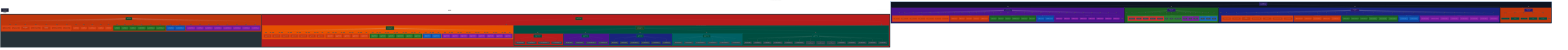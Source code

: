 ---
config:
  theme: neo-dark
  layout: dagre
  htmlLabels: true
  markdownAutoWrap: true
id: ee3114f7-6c54-4dcc-a315-24c20d9a7d28
title: dave.io KV Store Structure & Key Hierarchy
---
flowchart TD
    %% Root KV Store
    ROOT[["🗄️ **Cloudflare KV Store**<br/>_Complete initialization structure_<br/>**Source:** _init.yaml"]]

    %% YAML Anchors Section
    subgraph YAML_ANCHORS["🔗 YAML Anchors (_anchors) - Template Definitions"]
        direction TB

        ANCHORS_ROOT["`**_anchors**
        _YAML anchor definitions only_
        **Excluded from direct output**`"]

        subgraph REDIRECTS_ANCHOR["📍 &redirects Anchor Template"]
            direction TB
            REDIRECTS_ANCHOR_DEF["`**&redirects**
            _Redirect URL mappings template_`"]

            %% Social Media Redirects
            subgraph SOCIAL_REDIRECTS["👥 Social Media Redirects"]
                BLUESKY_R["`**bluesky:** https://bsky.app/profile/dave.io`"]
                BSKY_R["`**bsky:** https://dave.io/go/bluesky`"]
                FACEBOOK_R["`**facebook:** https://facebook.com/dave.io`"]
                INSTAGRAM_R["`**instagram:** https://instagram.com/daveio`"]
                LINKEDIN_R["`**linkedin:** https://linkedin.com/in/dcwilliams`"]
                MASTODON_R["`**mastodon:** https://basilisk.gallery/@dave`"]
                THREADS_R["`**threads:** https://threads.com/@daveio`"]
                TUMBLR_R["`**tumblr:** https://tumblr.com/blog/daveio`"]
            end

            %% Developer Platform Redirects
            subgraph DEV_REDIRECTS["💻 Developer Platform Redirects"]
                GITHUB_R["`**github:** https://github.com/daveio`"]
                SOUNDCLOUD_R["`**soundcloud:** https://soundcloud.com/davedotio`"]
            end

            %% Content & Blog Redirects
            subgraph CONTENT_REDIRECTS["📝 Content & Documentation Redirects"]
                BLOG_R["`**blog:** https://blog.dave.io`"]
                BLIT_R["`**blit:** https://notes.dave.io/blit`"]
                CV_R["`**cv:** https://notes.dave.io/cv`"]
                DREAMWIDTH_R["`**dreamwidth:** https://daveio.dreamwidth.org`"]
                JOURNAL_R["`**journal:** https://dave.io/go/dreamwidth`"]
                TODO_R["`**todo:** https://daveio.notion.site/185b...`"]
            end

            %% Security & Crypto Redirects
            subgraph CRYPTO_REDIRECTS["🔐 Cryptography & Security Redirects"]
                GNUPG_R["`**gnupg:** https://dave.io/go/key`"]
                GPG_R["`**gpg:** https://dave.io/go/key`"]
                KEY_R["`**key:** https://keyoxide.org/729A7F...`"]
                PGP_R["`**pgp:** https://dave.io/go/key`"]
                PUBLIC_KEY_R["`**public-key:** https://dave.io/go/key`"]
            end

            %% Specialized Content Redirects
            subgraph SPECIAL_REDIRECTS["🎯 Specialized Content Redirects"]
                FETLIFE_R["`**fetlife:** https://fetlife.com/users/22725`"]
                PILLOWFORT_R["`**pillowfort:** https://pillowfort.social/daveio`"]
                NERD_FONTS_R["`**nerd-fonts:** https://files.dave.io/nerd-fonts.zip`"]
                SEXMAP_R["`**sexmap:** https://humansexmap.com/showmap...`"]
                THESE_DAYS_R["`**these-days:** https://customer-scrk7cl14o51h5z9...`"]
                WAT_R["`**wat:** https://destroyallsoftware.com/talks/wat`"]
                RADIO_R["`**radio:** https://qrz.com/db/M6LNS`"]
            end
        end

        subgraph ZERO_METRICS_ANCHOR["📊 &zero_metrics Anchor Template"]
            direction TB
            ZERO_METRICS_DEF["`**&zero_metrics**
            _Empty metrics template initialization_`"]

            subgraph ZERO_COUNTERS["🔢 Zero Counter Structure"]
                ZERO_OK["`**ok:** 0`"]
                ZERO_ERROR["`**error:** 0`"]

                subgraph ZERO_TIMES["⏰ Time Tracking Zeros"]
                    ZERO_LAST_HIT["`**last-hit:** 0`"]
                    ZERO_LAST_ERROR["`**last-error:** 0`"]
                    ZERO_LAST_OK["`**last-ok:** 0`"]
                end

                subgraph ZERO_VISITOR["👥 Visitor Classification Zeros"]
                    ZERO_HUMAN["`**human:** 0`"]
                    ZERO_BOT["`**bot:** 0`"]
                    ZERO_UNKNOWN["`**unknown:** 0`"]
                end

                subgraph ZERO_HTTP_GROUPS["🌐 HTTP Status Group Zeros"]
                    ZERO_1XX["`**1xx:** 0 _Informational_`"]
                    ZERO_2XX["`**2xx:** 0 _Success_`"]
                    ZERO_3XX["`**3xx:** 0 _Redirection_`"]
                    ZERO_4XX["`**4xx:** 0 _Client Error_`"]
                    ZERO_5XX["`**5xx:** 0 _Server Error_`"]
                end

                ZERO_STATUS["`**status:** {} _Empty object_`"]
            end
        end

        subgraph RESOURCE_METRICS_ANCHOR["🛠️ &resource_metrics Anchor Template"]
            direction TB
            RESOURCE_METRICS_DEF["`**&resource_metrics**
            _Common API resources with zero counters_`"]

            RESOURCE_GO["`**go:** *zero_metrics _/go redirects_`"]
            RESOURCE_INTERNAL["`**internal:** *zero_metrics _/api/internal_`"]
            RESOURCE_AI["`**ai:** *zero_metrics _/api/ai_`"]
            RESOURCE_TOKENS["`**tokens:** *zero_metrics _/api/tokens_`"]
            RESOURCE_DASHBOARD["`**dashboard:** *zero_metrics _/api/dashboard_`"]
        end

        subgraph REDIRECT_METRICS_ANCHOR["📍 &redirect_metrics Anchor Template"]
            direction TB
            REDIRECT_METRICS_DEF["`**&redirect_metrics**
            _All redirects with zero counters_`"]

            subgraph REDIRECT_ZERO_SOCIAL["👥 Social Media Redirect Zeros"]
                RZ_BLUESKY["`**bluesky:** *zero_metrics`"]
                RZ_BSKY["`**bsky:** *zero_metrics`"]
                RZ_FACEBOOK["`**facebook:** *zero_metrics`"]
                RZ_INSTAGRAM["`**instagram:** *zero_metrics`"]
                RZ_LINKEDIN["`**linkedin:** *zero_metrics`"]
                RZ_MASTODON["`**mastodon:** *zero_metrics`"]
                RZ_THREADS["`**threads:** *zero_metrics`"]
                RZ_TUMBLR["`**tumblr:** *zero_metrics`"]
            end

            subgraph REDIRECT_ZERO_DEV["💻 Developer Platform Redirect Zeros"]
                RZ_GITHUB["`**github:** *zero_metrics`"]
                RZ_SOUNDCLOUD["`**soundcloud:** *zero_metrics`"]
            end

            subgraph REDIRECT_ZERO_CONTENT["📝 Content Redirect Zeros"]
                RZ_BLOG["`**blog:** *zero_metrics`"]
                RZ_BLIT["`**blit:** *zero_metrics`"]
                RZ_CV["`**cv:** *zero_metrics`"]
                RZ_DREAMWIDTH["`**dreamwidth:** *zero_metrics`"]
                RZ_JOURNAL["`**journal:** *zero_metrics`"]
                RZ_TODO["`**todo:** *zero_metrics`"]
            end

            subgraph REDIRECT_ZERO_CRYPTO["🔐 Crypto Redirect Zeros"]
                RZ_GNUPG["`**gnupg:** *zero_metrics`"]
                RZ_GPG["`**gpg:** *zero_metrics`"]
                RZ_KEY["`**key:** *zero_metrics`"]
                RZ_PGP["`**pgp:** *zero_metrics`"]
                RZ_PUBLIC_KEY["`**public-key:** *zero_metrics`"]
            end

            subgraph REDIRECT_ZERO_SPECIAL["🎯 Specialized Redirect Zeros"]
                RZ_FETLIFE["`**fetlife:** *zero_metrics`"]
                RZ_PILLOWFORT["`**pillowfort:** *zero_metrics`"]
                RZ_NERD_FONTS["`**nerd-fonts:** *zero_metrics`"]
                RZ_SEXMAP["`**sexmap:** *zero_metrics`"]
                RZ_THESE_DAYS["`**these-days:** *zero_metrics`"]
                RZ_WAT["`**wat:** *zero_metrics`"]
                RZ_RADIO["`**radio:** *zero_metrics`"]
            end
        end
    end

    %% Main KV Data Structure
    subgraph KV_DATA["🗄️ KV Data Structure - Actual Storage Keys"]
        direction TB

        subgraph METRICS_STRUCTURE["📊 metrics: - Top-level Metrics Structure"]
            direction TB
            METRICS_BASE["`**metrics**
            _Top-level worker metrics_
            **Inherits:** <<*zero_metrics`"]

            subgraph METRICS_RESOURCES["🛠️ metrics:resources - Resource-Specific Metrics"]
                direction TB
                METRICS_RESOURCES_BASE["`**metrics:resources**
                _Resource-specific metrics container_
                **Inherits:** *resource_metrics`"]

                subgraph GO_RESOURCE_METRICS["📍 /go Resource Metrics"]
                    GO_METRICS["`**metrics:resources:go**
                    _/go endpoint metrics_
                    **Structure:** *zero_metrics`"]
                    GO_HIT_OK["`**metrics:resources:go:hit:ok**
                    _Successful /go requests_`"]
                    GO_HIT_ERROR["`**metrics:resources:go:hit:error**
                    _Failed /go requests_`"]
                    GO_HIT_TOTAL["`**metrics:resources:go:hit:total**
                    _Total /go requests_`"]
                    GO_VISITOR_HUMAN["`**metrics:resources:go:visitor:human**
                    _Human visitors to /go_`"]
                    GO_VISITOR_BOT["`**metrics:resources:go:visitor:bot**
                    _Bot visitors to /go_`"]
                    GO_VISITOR_UNKNOWN["`**metrics:resources:go:visitor:unknown**
                    _Unknown visitors to /go_`"]
                    GO_TIMES_LAST_HIT["`**metrics:resources:go:times:last-hit**
                    _Last /go access timestamp_`"]
                    GO_TIMES_LAST_OK["`**metrics:resources:go:times:last-ok**
                    _Last successful /go timestamp_`"]
                    GO_TIMES_LAST_ERROR["`**metrics:resources:go:times:last-error**
                    _Last /go error timestamp_`"]
                    GO_GROUP_1XX["`**metrics:resources:go:group:1xx**
                    _1xx responses from /go_`"]
                    GO_GROUP_2XX["`**metrics:resources:go:group:2xx**
                    _2xx responses from /go_`"]
                    GO_GROUP_3XX["`**metrics:resources:go:group:3xx**
                    _3xx responses from /go_`"]
                    GO_GROUP_4XX["`**metrics:resources:go:group:4xx**
                    _4xx responses from /go_`"]
                    GO_GROUP_5XX["`**metrics:resources:go:group:5xx**
                    _5xx responses from /go_`"]
                end

                subgraph INTERNAL_RESOURCE_METRICS["🔧 /api/internal Resource Metrics"]
                    INTERNAL_METRICS["`**metrics:resources:internal**
                    _/api/internal endpoint metrics_
                    **Structure:** *zero_metrics`"]
                    INTERNAL_HIT_OK["`**metrics:resources:internal:hit:ok**
                    _Successful internal API requests_`"]
                    INTERNAL_HIT_ERROR["`**metrics:resources:internal:hit:error**
                    _Failed internal API requests_`"]
                    INTERNAL_AUTH_SUCCESS["`**metrics:resources:internal:auth:succeeded**
                    _Successful internal API auth_`"]
                    INTERNAL_AUTH_FAILED["`**metrics:resources:internal:auth:failed**
                    _Failed internal API auth_`"]
                    INTERNAL_VISITOR_HUMAN["`**metrics:resources:internal:visitor:human**
                    _Human users of internal API_`"]
                    INTERNAL_VISITOR_BOT["`**metrics:resources:internal:visitor:bot**
                    _Bot access to internal API_`"]
                end

                subgraph AI_RESOURCE_METRICS["🤖 /api/ai Resource Metrics"]
                    AI_METRICS["`**metrics:resources:ai**
                    _/api/ai endpoint metrics_
                    **Structure:** *zero_metrics`"]
                    AI_HIT_OK["`**metrics:resources:ai:hit:ok**
                    _Successful AI API requests_`"]
                    AI_HIT_ERROR["`**metrics:resources:ai:hit:error**
                    _Failed AI API requests_`"]
                    AI_AUTH_SUCCESS["`**metrics:resources:ai:auth:succeeded**
                    _Successful AI API auth_`"]
                    AI_AUTH_FAILED["`**metrics:resources:ai:auth:failed**
                    _Failed AI API auth_`"]
                    AI_VISITOR_HUMAN["`**metrics:resources:ai:visitor:human**
                    _Human AI API usage_`"]
                    AI_VISITOR_BOT["`**metrics:resources:ai:visitor:bot**
                    _Bot AI API usage_`"]
                end

                subgraph TOKENS_RESOURCE_METRICS["🎫 /api/tokens Resource Metrics"]
                    TOKENS_METRICS["`**metrics:resources:tokens**
                    _/api/tokens endpoint metrics_
                    **Structure:** *zero_metrics`"]
                    TOKENS_HIT_OK["`**metrics:resources:tokens:hit:ok**
                    _Successful token API requests_`"]
                    TOKENS_HIT_ERROR["`**metrics:resources:tokens:hit:error**
                    _Failed token API requests_`"]
                    TOKENS_AUTH_SUCCESS["`**metrics:resources:tokens:auth:succeeded**
                    _Successful token API auth_`"]
                    TOKENS_AUTH_FAILED["`**metrics:resources:tokens:auth:failed**
                    _Failed token API auth_`"]
                end

                subgraph DASHBOARD_RESOURCE_METRICS["📊 /api/dashboard Resource Metrics"]
                    DASHBOARD_METRICS["`**metrics:resources:dashboard**
                    _/api/dashboard endpoint metrics_
                    **Structure:** *zero_metrics`"]
                    DASHBOARD_HIT_OK["`**metrics:resources:dashboard:hit:ok**
                    _Successful dashboard requests_`"]
                    DASHBOARD_HIT_ERROR["`**metrics:resources:dashboard:hit:error**
                    _Failed dashboard requests_`"]
                    DASHBOARD_AUTH_SUCCESS["`**metrics:resources:dashboard:auth:succeeded**
                    _Successful dashboard auth_`"]
                    DASHBOARD_AUTH_FAILED["`**metrics:resources:dashboard:auth:failed**
                    _Failed dashboard auth_`"]
                end
            end

            subgraph REDIRECT_METRICS_STRUCTURE["📍 metrics:redirect - Redirect-Specific Metrics"]
                direction TB
                REDIRECT_METRICS_BASE["`**metrics:redirect**
                _Redirect-specific metrics container_
                **Inherits:** *redirect_metrics`"]

                subgraph REDIRECT_SOCIAL_METRICS["👥 Social Media Redirect Metrics"]
                    REDIRECT_BLUESKY_M["`**metrics:redirect:bluesky**
                    _Bluesky redirect hit count_
                    **Structure:** *zero_metrics`"]
                    REDIRECT_BSKY_M["`**metrics:redirect:bsky**
                    _Bsky redirect hit count_
                    **Structure:** *zero_metrics`"]
                    REDIRECT_FACEBOOK_M["`**metrics:redirect:facebook**
                    _Facebook redirect hit count_
                    **Structure:** *zero_metrics`"]
                    REDIRECT_INSTAGRAM_M["`**metrics:redirect:instagram**
                    _Instagram redirect hit count_
                    **Structure:** *zero_metrics`"]
                    REDIRECT_LINKEDIN_M["`**metrics:redirect:linkedin**
                    _LinkedIn redirect hit count_
                    **Structure:** *zero_metrics`"]
                    REDIRECT_MASTODON_M["`**metrics:redirect:mastodon**
                    _Mastodon redirect hit count_
                    **Structure:** *zero_metrics`"]
                    REDIRECT_THREADS_M["`**metrics:redirect:threads**
                    _Threads redirect hit count_
                    **Structure:** *zero_metrics`"]
                    REDIRECT_TUMBLR_M["`**metrics:redirect:tumblr**
                    _Tumblr redirect hit count_
                    **Structure:** *zero_metrics`"]
                end

                subgraph REDIRECT_DEV_METRICS["💻 Developer Platform Redirect Metrics"]
                    REDIRECT_GITHUB_M["`**metrics:redirect:github**
                    _GitHub redirect hit count_
                    **Structure:** *zero_metrics`"]
                    REDIRECT_SOUNDCLOUD_M["`**metrics:redirect:soundcloud**
                    _SoundCloud redirect hit count_
                    **Structure:** *zero_metrics`"]
                end

                subgraph REDIRECT_CONTENT_METRICS["📝 Content Redirect Metrics"]
                    REDIRECT_BLOG_M["`**metrics:redirect:blog**
                    _Blog redirect hit count_
                    **Structure:** *zero_metrics`"]
                    REDIRECT_BLIT_M["`**metrics:redirect:blit**
                    _Blit redirect hit count_
                    **Structure:** *zero_metrics`"]
                    REDIRECT_CV_M["`**metrics:redirect:cv**
                    _CV redirect hit count_
                    **Structure:** *zero_metrics`"]
                    REDIRECT_DREAMWIDTH_M["`**metrics:redirect:dreamwidth**
                    _Dreamwidth redirect hit count_
                    **Structure:** *zero_metrics`"]
                    REDIRECT_JOURNAL_M["`**metrics:redirect:journal**
                    _Journal redirect hit count_
                    **Structure:** *zero_metrics`"]
                    REDIRECT_TODO_M["`**metrics:redirect:todo**
                    _Todo redirect hit count_
                    **Structure:** *zero_metrics`"]
                end

                subgraph REDIRECT_CRYPTO_METRICS["🔐 Crypto Redirect Metrics"]
                    REDIRECT_GNUPG_M["`**metrics:redirect:gnupg**
                    _GnuPG redirect hit count_
                    **Structure:** *zero_metrics`"]
                    REDIRECT_GPG_M["`**metrics:redirect:gpg**
                    _GPG redirect hit count_
                    **Structure:** *zero_metrics`"]
                    REDIRECT_KEY_M["`**metrics:redirect:key**
                    _Key redirect hit count_
                    **Structure:** *zero_metrics`"]
                    REDIRECT_PGP_M["`**metrics:redirect:pgp**
                    _PGP redirect hit count_
                    **Structure:** *zero_metrics`"]
                    REDIRECT_PUBLIC_KEY_M["`**metrics:redirect:public-key**
                    _Public key redirect hit count_
                    **Structure:** *zero_metrics`"]
                end

                subgraph REDIRECT_SPECIAL_METRICS["🎯 Specialized Redirect Metrics"]
                    REDIRECT_FETLIFE_M["`**metrics:redirect:fetlife**
                    _FetLife redirect hit count_
                    **Structure:** *zero_metrics`"]
                    REDIRECT_PILLOWFORT_M["`**metrics:redirect:pillowfort**
                    _Pillowfort redirect hit count_
                    **Structure:** *zero_metrics`"]
                    REDIRECT_NERD_FONTS_M["`**metrics:redirect:nerd-fonts**
                    _Nerd Fonts redirect hit count_
                    **Structure:** *zero_metrics`"]
                    REDIRECT_SEXMAP_M["`**metrics:redirect:sexmap**
                    _Sexmap redirect hit count_
                    **Structure:** *zero_metrics`"]
                    REDIRECT_THESE_DAYS_M["`**metrics:redirect:these-days**
                    _These Days redirect hit count_
                    **Structure:** *zero_metrics`"]
                    REDIRECT_WAT_M["`**metrics:redirect:wat**
                    _WAT redirect hit count_
                    **Structure:** *zero_metrics`"]
                    REDIRECT_RADIO_M["`**metrics:redirect:radio**
                    _Radio redirect hit count_
                    **Structure:** *zero_metrics`"]
                end
            end
        end

        subgraph REDIRECT_STRUCTURE["📍 redirect: - URL Redirect Mappings"]
            direction TB
            REDIRECT_BASE["`**redirect**
            _URL redirect mappings_
            **Inherits:** *redirects`"]

            subgraph ACTUAL_SOCIAL_REDIRECTS["👥 Active Social Media Redirects"]
                A_BLUESKY["`**redirect:bluesky**
                https://bsky.app/profile/dave.io`"]
                A_BSKY["`**redirect:bsky**
                https://dave.io/go/bluesky`"]
                A_FACEBOOK["`**redirect:facebook**
                https://facebook.com/dave.io`"]
                A_INSTAGRAM["`**redirect:instagram**
                https://instagram.com/daveio`"]
                A_LINKEDIN["`**redirect:linkedin**
                https://linkedin.com/in/dcwilliams`"]
                A_MASTODON["`**redirect:mastodon**
                https://basilisk.gallery/@dave`"]
                A_THREADS["`**redirect:threads**
                https://threads.com/@daveio`"]
                A_TUMBLR["`**redirect:tumblr**
                https://tumblr.com/blog/daveio`"]
            end

            subgraph ACTUAL_DEV_REDIRECTS["💻 Active Developer Platform Redirects"]
                A_GITHUB["`**redirect:github**
                https://github.com/daveio`"]
                A_SOUNDCLOUD["`**redirect:soundcloud**
                https://soundcloud.com/davedotio`"]
            end

            subgraph ACTUAL_CONTENT_REDIRECTS["📝 Active Content Redirects"]
                A_BLOG["`**redirect:blog**
                https://blog.dave.io`"]
                A_BLIT["`**redirect:blit**
                https://notes.dave.io/blit`"]
                A_CV["`**redirect:cv**
                https://notes.dave.io/cv`"]
                A_DREAMWIDTH["`**redirect:dreamwidth**
                https://daveio.dreamwidth.org`"]
                A_JOURNAL["`**redirect:journal**
                https://dave.io/go/dreamwidth`"]
                A_TODO["`**redirect:todo**
                https://daveio.notion.site/185b...`"]
            end

            subgraph ACTUAL_CRYPTO_REDIRECTS["🔐 Active Crypto Redirects"]
                A_GNUPG["`**redirect:gnupg**
                https://dave.io/go/key`"]
                A_GPG["`**redirect:gpg**
                https://dave.io/go/key`"]
                A_KEY["`**redirect:key**
                https://keyoxide.org/729A7F...`"]
                A_PGP["`**redirect:pgp**
                https://dave.io/go/key`"]
                A_PUBLIC_KEY["`**redirect:public-key**
                https://dave.io/go/key`"]
            end

            subgraph ACTUAL_SPECIAL_REDIRECTS["🎯 Active Specialized Redirects"]
                A_FETLIFE["`**redirect:fetlife**
                https://fetlife.com/users/22725`"]
                A_PILLOWFORT["`**redirect:pillowfort**
                https://pillowfort.social/daveio`"]
                A_NERD_FONTS["`**redirect:nerd-fonts**
                https://files.dave.io/nerd-fonts.zip`"]
                A_SEXMAP["`**redirect:sexmap**
                https://humansexmap.com/showmap...`"]
                A_THESE_DAYS["`**redirect:these-days**
                https://customer-scrk7cl14o51h5z9...`"]
                A_WAT["`**redirect:wat**
                https://destroyallsoftware.com/talks/wat`"]
                A_RADIO["`**redirect:radio**
                https://qrz.com/db/M6LNS`"]
            end
        end
    end

    %% Root Connections
    ROOT -->|"`defines structure`"| YAML_ANCHORS
    ROOT -->|"`implements data`"| KV_DATA

    %% YAML Anchor Connections
    ANCHORS_ROOT -->|"`contains`"| REDIRECTS_ANCHOR_DEF
    ANCHORS_ROOT -->|"`contains`"| ZERO_METRICS_DEF
    ANCHORS_ROOT -->|"`contains`"| RESOURCE_METRICS_DEF
    ANCHORS_ROOT -->|"`contains`"| REDIRECT_METRICS_DEF

    %% Redirect Anchor Details
    REDIRECTS_ANCHOR_DEF -->|"`defines`"| BLUESKY_R
    REDIRECTS_ANCHOR_DEF -->|"`defines`"| BSKY_R
    REDIRECTS_ANCHOR_DEF -->|"`defines`"| FACEBOOK_R
    REDIRECTS_ANCHOR_DEF -->|"`defines`"| INSTAGRAM_R
    REDIRECTS_ANCHOR_DEF -->|"`defines`"| LINKEDIN_R
    REDIRECTS_ANCHOR_DEF -->|"`defines`"| MASTODON_R
    REDIRECTS_ANCHOR_DEF -->|"`defines`"| THREADS_R
    REDIRECTS_ANCHOR_DEF -->|"`defines`"| TUMBLR_R
    REDIRECTS_ANCHOR_DEF -->|"`defines`"| GITHUB_R
    REDIRECTS_ANCHOR_DEF -->|"`defines`"| SOUNDCLOUD_R
    REDIRECTS_ANCHOR_DEF -->|"`defines`"| BLOG_R
    REDIRECTS_ANCHOR_DEF -->|"`defines`"| BLIT_R
    REDIRECTS_ANCHOR_DEF -->|"`defines`"| CV_R
    REDIRECTS_ANCHOR_DEF -->|"`defines`"| DREAMWIDTH_R
    REDIRECTS_ANCHOR_DEF -->|"`defines`"| JOURNAL_R
    REDIRECTS_ANCHOR_DEF -->|"`defines`"| TODO_R
    REDIRECTS_ANCHOR_DEF -->|"`defines`"| GNUPG_R
    REDIRECTS_ANCHOR_DEF -->|"`defines`"| GPG_R
    REDIRECTS_ANCHOR_DEF -->|"`defines`"| KEY_R
    REDIRECTS_ANCHOR_DEF -->|"`defines`"| PGP_R
    REDIRECTS_ANCHOR_DEF -->|"`defines`"| PUBLIC_KEY_R
    REDIRECTS_ANCHOR_DEF -->|"`defines`"| FETLIFE_R
    REDIRECTS_ANCHOR_DEF -->|"`defines`"| PILLOWFORT_R
    REDIRECTS_ANCHOR_DEF -->|"`defines`"| NERD_FONTS_R
    REDIRECTS_ANCHOR_DEF -->|"`defines`"| SEXMAP_R
    REDIRECTS_ANCHOR_DEF -->|"`defines`"| THESE_DAYS_R
    REDIRECTS_ANCHOR_DEF -->|"`defines`"| WAT_R
    REDIRECTS_ANCHOR_DEF -->|"`defines`"| RADIO_R

    %% Zero Metrics Structure
    ZERO_METRICS_DEF -->|"`contains`"| ZERO_OK
    ZERO_METRICS_DEF -->|"`contains`"| ZERO_ERROR
    ZERO_METRICS_DEF -->|"`contains`"| ZERO_LAST_HIT
    ZERO_METRICS_DEF -->|"`contains`"| ZERO_LAST_ERROR
    ZERO_METRICS_DEF -->|"`contains`"| ZERO_LAST_OK
    ZERO_METRICS_DEF -->|"`contains`"| ZERO_HUMAN
    ZERO_METRICS_DEF -->|"`contains`"| ZERO_BOT
    ZERO_METRICS_DEF -->|"`contains`"| ZERO_UNKNOWN
    ZERO_METRICS_DEF -->|"`contains`"| ZERO_1XX
    ZERO_METRICS_DEF -->|"`contains`"| ZERO_2XX
    ZERO_METRICS_DEF -->|"`contains`"| ZERO_3XX
    ZERO_METRICS_DEF -->|"`contains`"| ZERO_4XX
    ZERO_METRICS_DEF -->|"`contains`"| ZERO_5XX
    ZERO_METRICS_DEF -->|"`contains`"| ZERO_STATUS

    %% Resource Metrics Structure
    RESOURCE_METRICS_DEF -->|"`references`"| RESOURCE_GO
    RESOURCE_METRICS_DEF -->|"`references`"| RESOURCE_INTERNAL
    RESOURCE_METRICS_DEF -->|"`references`"| RESOURCE_AI
    RESOURCE_METRICS_DEF -->|"`references`"| RESOURCE_TOKENS
    RESOURCE_METRICS_DEF -->|"`references`"| RESOURCE_DASHBOARD

    %% Redirect Metrics Structure
    REDIRECT_METRICS_DEF -->|"`references`"| RZ_BLUESKY
    REDIRECT_METRICS_DEF -->|"`references`"| RZ_BSKY
    REDIRECT_METRICS_DEF -->|"`references`"| RZ_FACEBOOK
    REDIRECT_METRICS_DEF -->|"`references`"| RZ_INSTAGRAM
    REDIRECT_METRICS_DEF -->|"`references`"| RZ_LINKEDIN
    REDIRECT_METRICS_DEF -->|"`references`"| RZ_MASTODON
    REDIRECT_METRICS_DEF -->|"`references`"| RZ_THREADS
    REDIRECT_METRICS_DEF -->|"`references`"| RZ_TUMBLR
    REDIRECT_METRICS_DEF -->|"`references`"| RZ_GITHUB
    REDIRECT_METRICS_DEF -->|"`references`"| RZ_SOUNDCLOUD
    REDIRECT_METRICS_DEF -->|"`references`"| RZ_BLOG
    REDIRECT_METRICS_DEF -->|"`references`"| RZ_BLIT
    REDIRECT_METRICS_DEF -->|"`references`"| RZ_CV
    REDIRECT_METRICS_DEF -->|"`references`"| RZ_DREAMWIDTH
    REDIRECT_METRICS_DEF -->|"`references`"| RZ_JOURNAL
    REDIRECT_METRICS_DEF -->|"`references`"| RZ_TODO
    REDIRECT_METRICS_DEF -->|"`references`"| RZ_GNUPG
    REDIRECT_METRICS_DEF -->|"`references`"| RZ_GPG
    REDIRECT_METRICS_DEF -->|"`references`"| RZ_KEY
    REDIRECT_METRICS_DEF -->|"`references`"| RZ_PGP
    REDIRECT_METRICS_DEF -->|"`references`"| RZ_PUBLIC_KEY
    REDIRECT_METRICS_DEF -->|"`references`"| RZ_FETLIFE
    REDIRECT_METRICS_DEF -->|"`references`"| RZ_PILLOWFORT
    REDIRECT_METRICS_DEF -->|"`references`"| RZ_NERD_FONTS
    REDIRECT_METRICS_DEF -->|"`references`"| RZ_SEXMAP
    REDIRECT_METRICS_DEF -->|"`references`"| RZ_THESE_DAYS
    REDIRECT_METRICS_DEF -->|"`references`"| RZ_WAT
    REDIRECT_METRICS_DEF -->|"`references`"| RZ_RADIO

    %% Main KV Structure Connections
    METRICS_BASE -->|"`contains`"| METRICS_RESOURCES_BASE
    METRICS_BASE -->|"`contains`"| REDIRECT_METRICS_BASE

    %% Resource Metrics Detailed Connections
    METRICS_RESOURCES_BASE -->|"`contains`"| GO_METRICS
    METRICS_RESOURCES_BASE -->|"`contains`"| INTERNAL_METRICS
    METRICS_RESOURCES_BASE -->|"`contains`"| AI_METRICS
    METRICS_RESOURCES_BASE -->|"`contains`"| TOKENS_METRICS
    METRICS_RESOURCES_BASE -->|"`contains`"| DASHBOARD_METRICS

    %% GO Resource Detail Connections
    GO_METRICS -->|"`tracks`"| GO_HIT_OK
    GO_METRICS -->|"`tracks`"| GO_HIT_ERROR
    GO_METRICS -->|"`tracks`"| GO_HIT_TOTAL
    GO_METRICS -->|"`tracks`"| GO_VISITOR_HUMAN
    GO_METRICS -->|"`tracks`"| GO_VISITOR_BOT
    GO_METRICS -->|"`tracks`"| GO_VISITOR_UNKNOWN
    GO_METRICS -->|"`tracks`"| GO_TIMES_LAST_HIT
    GO_METRICS -->|"`tracks`"| GO_TIMES_LAST_OK
    GO_METRICS -->|"`tracks`"| GO_TIMES_LAST_ERROR
    GO_METRICS -->|"`tracks`"| GO_GROUP_1XX
    GO_METRICS -->|"`tracks`"| GO_GROUP_2XX
    GO_METRICS -->|"`tracks`"| GO_GROUP_3XX
    GO_METRICS -->|"`tracks`"| GO_GROUP_4XX
    GO_METRICS -->|"`tracks`"| GO_GROUP_5XX

    %% Internal Resource Detail Connections
    INTERNAL_METRICS -->|"`tracks`"| INTERNAL_HIT_OK
    INTERNAL_METRICS -->|"`tracks`"| INTERNAL_HIT_ERROR
    INTERNAL_METRICS -->|"`tracks`"| INTERNAL_AUTH_SUCCESS
    INTERNAL_METRICS -->|"`tracks`"| INTERNAL_AUTH_FAILED
    INTERNAL_METRICS -->|"`tracks`"| INTERNAL_VISITOR_HUMAN
    INTERNAL_METRICS -->|"`tracks`"| INTERNAL_VISITOR_BOT

    %% AI Resource Detail Connections
    AI_METRICS -->|"`tracks`"| AI_HIT_OK
    AI_METRICS -->|"`tracks`"| AI_HIT_ERROR
    AI_METRICS -->|"`tracks`"| AI_AUTH_SUCCESS
    AI_METRICS -->|"`tracks`"| AI_AUTH_FAILED
    AI_METRICS -->|"`tracks`"| AI_VISITOR_HUMAN
    AI_METRICS -->|"`tracks`"| AI_VISITOR_BOT

    %% Tokens Resource Detail Connections
    TOKENS_METRICS -->|"`tracks`"| TOKENS_HIT_OK
    TOKENS_METRICS -->|"`tracks`"| TOKENS_HIT_ERROR
    TOKENS_METRICS -->|"`tracks`"| TOKENS_AUTH_SUCCESS
    TOKENS_METRICS -->|"`tracks`"| TOKENS_AUTH_FAILED

    %% Dashboard Resource Detail Connections
    DASHBOARD_METRICS -->|"`tracks`"| DASHBOARD_HIT_OK
    DASHBOARD_METRICS -->|"`tracks`"| DASHBOARD_HIT_ERROR
    DASHBOARD_METRICS -->|"`tracks`"| DASHBOARD_AUTH_SUCCESS
    DASHBOARD_METRICS -->|"`tracks`"| DASHBOARD_AUTH_FAILED

    %% Redirect Metrics Detailed Connections
    REDIRECT_METRICS_BASE -->|"`contains`"| REDIRECT_BLUESKY_M
    REDIRECT_METRICS_BASE -->|"`contains`"| REDIRECT_BSKY_M
    REDIRECT_METRICS_BASE -->|"`contains`"| REDIRECT_FACEBOOK_M
    REDIRECT_METRICS_BASE -->|"`contains`"| REDIRECT_INSTAGRAM_M
    REDIRECT_METRICS_BASE -->|"`contains`"| REDIRECT_LINKEDIN_M
    REDIRECT_METRICS_BASE -->|"`contains`"| REDIRECT_MASTODON_M
    REDIRECT_METRICS_BASE -->|"`contains`"| REDIRECT_THREADS_M
    REDIRECT_METRICS_BASE -->|"`contains`"| REDIRECT_TUMBLR_M
    REDIRECT_METRICS_BASE -->|"`contains`"| REDIRECT_GITHUB_M
    REDIRECT_METRICS_BASE -->|"`contains`"| REDIRECT_SOUNDCLOUD_M
    REDIRECT_METRICS_BASE -->|"`contains`"| REDIRECT_BLOG_M
    REDIRECT_METRICS_BASE -->|"`contains`"| REDIRECT_BLIT_M
    REDIRECT_METRICS_BASE -->|"`contains`"| REDIRECT_CV_M
    REDIRECT_METRICS_BASE -->|"`contains`"| REDIRECT_DREAMWIDTH_M
    REDIRECT_METRICS_BASE -->|"`contains`"| REDIRECT_JOURNAL_M
    REDIRECT_METRICS_BASE -->|"`contains`"| REDIRECT_TODO_M
    REDIRECT_METRICS_BASE -->|"`contains`"| REDIRECT_GNUPG_M
    REDIRECT_METRICS_BASE -->|"`contains`"| REDIRECT_GPG_M
    REDIRECT_METRICS_BASE -->|"`contains`"| REDIRECT_KEY_M
    REDIRECT_METRICS_BASE -->|"`contains`"| REDIRECT_PGP_M
    REDIRECT_METRICS_BASE -->|"`contains`"| REDIRECT_PUBLIC_KEY_M
    REDIRECT_METRICS_BASE -->|"`contains`"| REDIRECT_FETLIFE_M
    REDIRECT_METRICS_BASE -->|"`contains`"| REDIRECT_PILLOWFORT_M
    REDIRECT_METRICS_BASE -->|"`contains`"| REDIRECT_NERD_FONTS_M
    REDIRECT_METRICS_BASE -->|"`contains`"| REDIRECT_SEXMAP_M
    REDIRECT_METRICS_BASE -->|"`contains`"| REDIRECT_THESE_DAYS_M
    REDIRECT_METRICS_BASE -->|"`contains`"| REDIRECT_WAT_M
    REDIRECT_METRICS_BASE -->|"`contains`"| REDIRECT_RADIO_M

    %% Redirect Structure Connections
    REDIRECT_BASE -->|"`contains`"| A_BLUESKY
    REDIRECT_BASE -->|"`contains`"| A_BSKY
    REDIRECT_BASE -->|"`contains`"| A_FACEBOOK
    REDIRECT_BASE -->|"`contains`"| A_INSTAGRAM
    REDIRECT_BASE -->|"`contains`"| A_LINKEDIN
    REDIRECT_BASE -->|"`contains`"| A_MASTODON
    REDIRECT_BASE -->|"`contains`"| A_THREADS
    REDIRECT_BASE -->|"`contains`"| A_TUMBLR
    REDIRECT_BASE -->|"`contains`"| A_GITHUB
    REDIRECT_BASE -->|"`contains`"| A_SOUNDCLOUD
    REDIRECT_BASE -->|"`contains`"| A_BLOG
    REDIRECT_BASE -->|"`contains`"| A_BLIT
    REDIRECT_BASE -->|"`contains`"| A_CV
    REDIRECT_BASE -->|"`contains`"| A_DREAMWIDTH
    REDIRECT_BASE -->|"`contains`"| A_JOURNAL
    REDIRECT_BASE -->|"`contains`"| A_TODO
    REDIRECT_BASE -->|"`contains`"| A_GNUPG
    REDIRECT_BASE -->|"`contains`"| A_GPG
    REDIRECT_BASE -->|"`contains`"| A_KEY
    REDIRECT_BASE -->|"`contains`"| A_PGP
    REDIRECT_BASE -->|"`contains`"| A_PUBLIC_KEY
    REDIRECT_BASE -->|"`contains`"| A_FETLIFE
    REDIRECT_BASE -->|"`contains`"| A_PILLOWFORT
    REDIRECT_BASE -->|"`contains`"| A_NERD_FONTS
    REDIRECT_BASE -->|"`contains`"| A_SEXMAP
    REDIRECT_BASE -->|"`contains`"| A_THESE_DAYS
    REDIRECT_BASE -->|"`contains`"| A_WAT
    REDIRECT_BASE -->|"`contains`"| A_RADIO

    %% Cross-Reference Connections (YAML anchors to actual usage)
    REDIRECTS_ANCHOR_DEF -.->|"`template for`"| REDIRECT_BASE
    ZERO_METRICS_DEF -.->|"`template for`"| METRICS_BASE
    RESOURCE_METRICS_DEF -.->|"`template for`"| METRICS_RESOURCES_BASE
    REDIRECT_METRICS_DEF -.->|"`template for`"| REDIRECT_METRICS_BASE

    %% Redirect to Metrics Cross-References
    A_BLUESKY -.->|"`tracked by`"| REDIRECT_BLUESKY_M
    A_BSKY -.->|"`tracked by`"| REDIRECT_BSKY_M
    A_FACEBOOK -.->|"`tracked by`"| REDIRECT_FACEBOOK_M
    A_INSTAGRAM -.->|"`tracked by`"| REDIRECT_INSTAGRAM_M
    A_LINKEDIN -.->|"`tracked by`"| REDIRECT_LINKEDIN_M
    A_MASTODON -.->|"`tracked by`"| REDIRECT_MASTODON_M
    A_THREADS -.->|"`tracked by`"| REDIRECT_THREADS_M
    A_TUMBLR -.->|"`tracked by`"| REDIRECT_TUMBLR_M
    A_GITHUB -.->|"`tracked by`"| REDIRECT_GITHUB_M
    A_SOUNDCLOUD -.->|"`tracked by`"| REDIRECT_SOUNDCLOUD_M
    A_BLOG -.->|"`tracked by`"| REDIRECT_BLOG_M
    A_BLIT -.->|"`tracked by`"| REDIRECT_BLIT_M
    A_CV -.->|"`tracked by`"| REDIRECT_CV_M
    A_DREAMWIDTH -.->|"`tracked by`"| REDIRECT_DREAMWIDTH_M
    A_JOURNAL -.->|"`tracked by`"| REDIRECT_JOURNAL_M
    A_TODO -.->|"`tracked by`"| REDIRECT_TODO_M
    A_GNUPG -.->|"`tracked by`"| REDIRECT_GNUPG_M
    A_GPG -.->|"`tracked by`"| REDIRECT_GPG_M
    A_KEY -.->|"`tracked by`"| REDIRECT_KEY_M
    A_PGP -.->|"`tracked by`"| REDIRECT_PGP_M
    A_PUBLIC_KEY -.->|"`tracked by`"| REDIRECT_PUBLIC_KEY_M
    A_FETLIFE -.->|"`tracked by`"| REDIRECT_FETLIFE_M
    A_PILLOWFORT -.->|"`tracked by`"| REDIRECT_PILLOWFORT_M
    A_NERD_FONTS -.->|"`tracked by`"| REDIRECT_NERD_FONTS_M
    A_SEXMAP -.->|"`tracked by`"| REDIRECT_SEXMAP_M
    A_THESE_DAYS -.->|"`tracked by`"| REDIRECT_THESE_DAYS_M
    A_WAT -.->|"`tracked by`"| REDIRECT_WAT_M
    A_RADIO -.->|"`tracked by`"| REDIRECT_RADIO_M

    %% Styling Classes
    classDef rootClass fill:#1a1a2e,stroke:#16213e,stroke-width:4px,color:#ffffff,font-weight:bold
    classDef anchorClass fill:#2d1b69,stroke:#3f51b5,stroke-width:3px,color:#ffffff
    classDef templateClass fill:#1a472a,stroke:#4caf50,stroke-width:2px,color:#ffffff
    classDef metricsClass fill:#b71c1c,stroke:#f44336,stroke-width:2px,color:#ffffff
    classDef redirectClass fill:#e65100,stroke:#ff9800,stroke-width:2px,color:#ffffff
    classDef resourceClass fill:#004d40,stroke:#009688,stroke-width:2px,color:#ffffff
    classDef socialClass fill:#8e24aa,stroke:#9c27b0,stroke-width:2px,color:#ffffff
    classDef devClass fill:#1565c0,stroke:#2196f3,stroke-width:2px,color:#ffffff
    classDef contentClass fill:#2e7d32,stroke:#4caf50,stroke-width:2px,color:#ffffff
    classDef cryptoClass fill:#d84315,stroke:#ff5722,stroke-width:2px,color:#ffffff
    classDef specialClass fill:#bf360c,stroke:#ff3d00,stroke-width:2px,color:#ffffff
    classDef detailClass fill:#37474f,stroke:#607d8b,stroke-width:1px,color:#ffffff

    %% Apply Classes
    class ROOT rootClass
    class ANCHORS_ROOT,REDIRECTS_ANCHOR_DEF,ZERO_METRICS_DEF,RESOURCE_METRICS_DEF,REDIRECT_METRICS_DEF anchorClass
    class METRICS_BASE,METRICS_RESOURCES_BASE,REDIRECT_METRICS_BASE,REDIRECT_BASE templateClass

    %% Resource Classes
    class GO_METRICS,INTERNAL_METRICS,AI_METRICS,TOKENS_METRICS,DASHBOARD_METRICS resourceClass
    class RESOURCE_GO,RESOURCE_INTERNAL,RESOURCE_AI,RESOURCE_TOKENS,RESOURCE_DASHBOARD resourceClass

    %% Social Media Classes
    class BLUESKY_R,BSKY_R,FACEBOOK_R,INSTAGRAM_R,LINKEDIN_R,MASTODON_R,THREADS_R,TUMBLR_R socialClass
    class A_BLUESKY,A_BSKY,A_FACEBOOK,A_INSTAGRAM,A_LINKEDIN,A_MASTODON,A_THREADS,A_TUMBLR socialClass
    class REDIRECT_BLUESKY_M,REDIRECT_BSKY_M,REDIRECT_FACEBOOK_M,REDIRECT_INSTAGRAM_M,REDIRECT_LINKEDIN_M,REDIRECT_MASTODON_M,REDIRECT_THREADS_M,REDIRECT_TUMBLR_M socialClass
    class RZ_BLUESKY,RZ_BSKY,RZ_FACEBOOK,RZ_INSTAGRAM,RZ_LINKEDIN,RZ_MASTODON,RZ_THREADS,RZ_TUMBLR socialClass

    %% Developer Classes
    class GITHUB_R,SOUNDCLOUD_R,A_GITHUB,A_SOUNDCLOUD,REDIRECT_GITHUB_M,REDIRECT_SOUNDCLOUD_M,RZ_GITHUB,RZ_SOUNDCLOUD devClass

    %% Content Classes
    class BLOG_R,BLIT_R,CV_R,DREAMWIDTH_R,JOURNAL_R,TODO_R contentClass
    class A_BLOG,A_BLIT,A_CV,A_DREAMWIDTH,A_JOURNAL,A_TODO contentClass
    class REDIRECT_BLOG_M,REDIRECT_BLIT_M,REDIRECT_CV_M,REDIRECT_DREAMWIDTH_M,REDIRECT_JOURNAL_M,REDIRECT_TODO_M contentClass
    class RZ_BLOG,RZ_BLIT,RZ_CV,RZ_DREAMWIDTH,RZ_JOURNAL,RZ_TODO contentClass

    %% Crypto Classes
    class GNUPG_R,GPG_R,KEY_R,PGP_R,PUBLIC_KEY_R cryptoClass
    class A_GNUPG,A_GPG,A_KEY,A_PGP,A_PUBLIC_KEY cryptoClass
    class REDIRECT_GNUPG_M,REDIRECT_GPG_M,REDIRECT_KEY_M,REDIRECT_PGP_M,REDIRECT_PUBLIC_KEY_M cryptoClass
    class RZ_GNUPG,RZ_GPG,RZ_KEY,RZ_PGP,RZ_PUBLIC_KEY cryptoClass

    %% Special Classes
    class FETLIFE_R,PILLOWFORT_R,NERD_FONTS_R,SEXMAP_R,THESE_DAYS_R,WAT_R,RADIO_R specialClass
    class A_FETLIFE,A_PILLOWFORT,A_NERD_FONTS,A_SEXMAP,A_THESE_DAYS,A_WAT,A_RADIO specialClass
    class REDIRECT_FETLIFE_M,REDIRECT_PILLOWFORT_M,REDIRECT_NERD_FONTS_M,REDIRECT_SEXMAP_M,REDIRECT_THESE_DAYS_M,REDIRECT_WAT_M,REDIRECT_RADIO_M specialClass
    class RZ_FETLIFE,RZ_PILLOWFORT,RZ_NERD_FONTS,RZ_SEXMAP,RZ_THESE_DAYS,RZ_WAT,RZ_RADIO specialClass

    %% Detail Classes
    class ZERO_OK,ZERO_ERROR,ZERO_LAST_HIT,ZERO_LAST_ERROR,ZERO_LAST_OK,ZERO_HUMAN,ZERO_BOT,ZERO_UNKNOWN,ZERO_1XX,ZERO_2XX,ZERO_3XX,ZERO_4XX,ZERO_5XX,ZERO_STATUS detailClass
    class GO_HIT_OK,GO_HIT_ERROR,GO_HIT_TOTAL,GO_VISITOR_HUMAN,GO_VISITOR_BOT,GO_VISITOR_UNKNOWN,GO_TIMES_LAST_HIT,GO_TIMES_LAST_OK,GO_TIMES_LAST_ERROR,GO_GROUP_1XX,GO_GROUP_2XX,GO_GROUP_3XX,GO_GROUP_4XX,GO_GROUP_5XX detailClass
    class INTERNAL_HIT_OK,INTERNAL_HIT_ERROR,INTERNAL_AUTH_SUCCESS,INTERNAL_AUTH_FAILED,INTERNAL_VISITOR_HUMAN,INTERNAL_VISITOR_BOT detailClass
    class AI_HIT_OK,AI_HIT_ERROR,AI_AUTH_SUCCESS,AI_AUTH_FAILED,AI_VISITOR_HUMAN,AI_VISITOR_BOT detailClass
    class TOKENS_HIT_OK,TOKENS_HIT_ERROR,TOKENS_AUTH_SUCCESS,TOKENS_AUTH_FAILED detailClass
    class DASHBOARD_HIT_OK,DASHBOARD_HIT_ERROR,DASHBOARD_AUTH_SUCCESS,DASHBOARD_AUTH_FAILED detailClass

    %% Subgraph Styling
    style YAML_ANCHORS fill:#0d1421,stroke:#1976d2,stroke-width:4px
    style REDIRECTS_ANCHOR fill:#1a237e,stroke:#3f51b5,stroke-width:3px
    style ZERO_METRICS_ANCHOR fill:#1b5e20,stroke:#4caf50,stroke-width:3px
    style RESOURCE_METRICS_ANCHOR fill:#bf360c,stroke:#ff5722,stroke-width:3px
    style REDIRECT_METRICS_ANCHOR fill:#4a148c,stroke:#9c27b0,stroke-width:3px

    style KV_DATA fill:#263238,stroke:#607d8b,stroke-width:4px
    style METRICS_STRUCTURE fill:#b71c1c,stroke:#f44336,stroke-width:3px
    style METRICS_RESOURCES fill:#004d40,stroke:#009688,stroke-width:3px
    style REDIRECT_METRICS_STRUCTURE fill:#e65100,stroke:#ff9800,stroke-width:3px
    style REDIRECT_STRUCTURE fill:#bf360c,stroke:#ff3d00,stroke-width:3px

    style SOCIAL_REDIRECTS fill:#6a1b9a,stroke:#9c27b0,stroke-width:2px
    style DEV_REDIRECTS fill:#0d47a1,stroke:#2196f3,stroke-width:2px
    style CONTENT_REDIRECTS fill:#1b5e20,stroke:#4caf50,stroke-width:2px
    style CRYPTO_REDIRECTS fill:#bf360c,stroke:#ff5722,stroke-width:2px
    style SPECIAL_REDIRECTS fill:#d84315,stroke:#ff3d00,stroke-width:2px

    style ZERO_COUNTERS fill:#2e7d32,stroke:#4caf50,stroke-width:2px
    style ZERO_TIMES fill:#1565c0,stroke:#2196f3,stroke-width:2px
    style ZERO_VISITOR fill:#7b1fa2,stroke:#9c27b0,stroke-width:2px
    style ZERO_HTTP_GROUPS fill:#d32f2f,stroke:#f44336,stroke-width:2px

    style GO_RESOURCE_METRICS fill:#004d40,stroke:#009688,stroke-width:2px
    style INTERNAL_RESOURCE_METRICS fill:#006064,stroke:#00bcd4,stroke-width:2px
    style AI_RESOURCE_METRICS fill:#1a237e,stroke:#3f51b5,stroke-width:2px
    style TOKENS_RESOURCE_METRICS fill:#4a148c,stroke:#9c27b0,stroke-width:2px
    style DASHBOARD_RESOURCE_METRICS fill:#b71c1c,stroke:#f44336,stroke-width:2px

    style REDIRECT_SOCIAL_METRICS fill:#6a1b9a,stroke:#9c27b0,stroke-width:2px
    style REDIRECT_DEV_METRICS fill:#0d47a1,stroke:#2196f3,stroke-width:2px
    style REDIRECT_CONTENT_METRICS fill:#1b5e20,stroke:#4caf50,stroke-width:2px
    style REDIRECT_CRYPTO_METRICS fill:#bf360c,stroke:#ff5722,stroke-width:2px
    style REDIRECT_SPECIAL_METRICS fill:#d84315,stroke:#ff3d00,stroke-width:2px

    style REDIRECT_ZERO_SOCIAL fill:#4a148c,stroke:#9c27b0,stroke-width:2px
    style REDIRECT_ZERO_DEV fill:#0d47a1,stroke:#2196f3,stroke-width:2px
    style REDIRECT_ZERO_CONTENT fill:#1b5e20,stroke:#4caf50,stroke-width:2px
    style REDIRECT_ZERO_CRYPTO fill:#bf360c,stroke:#ff5722,stroke-width:2px
    style REDIRECT_ZERO_SPECIAL fill:#d84315,stroke:#ff3d00,stroke-width:2px

    style ACTUAL_SOCIAL_REDIRECTS fill:#6a1b9a,stroke:#9c27b0,stroke-width:2px
    style ACTUAL_DEV_REDIRECTS fill:#0d47a1,stroke:#2196f3,stroke-width:2px
    style ACTUAL_CONTENT_REDIRECTS fill:#1b5e20,stroke:#4caf50,stroke-width:2px
    style ACTUAL_CRYPTO_REDIRECTS fill:#bf360c,stroke:#ff5722,stroke-width:2px
    style ACTUAL_SPECIAL_REDIRECTS fill:#d84315,stroke:#ff3d00,stroke-width:2px